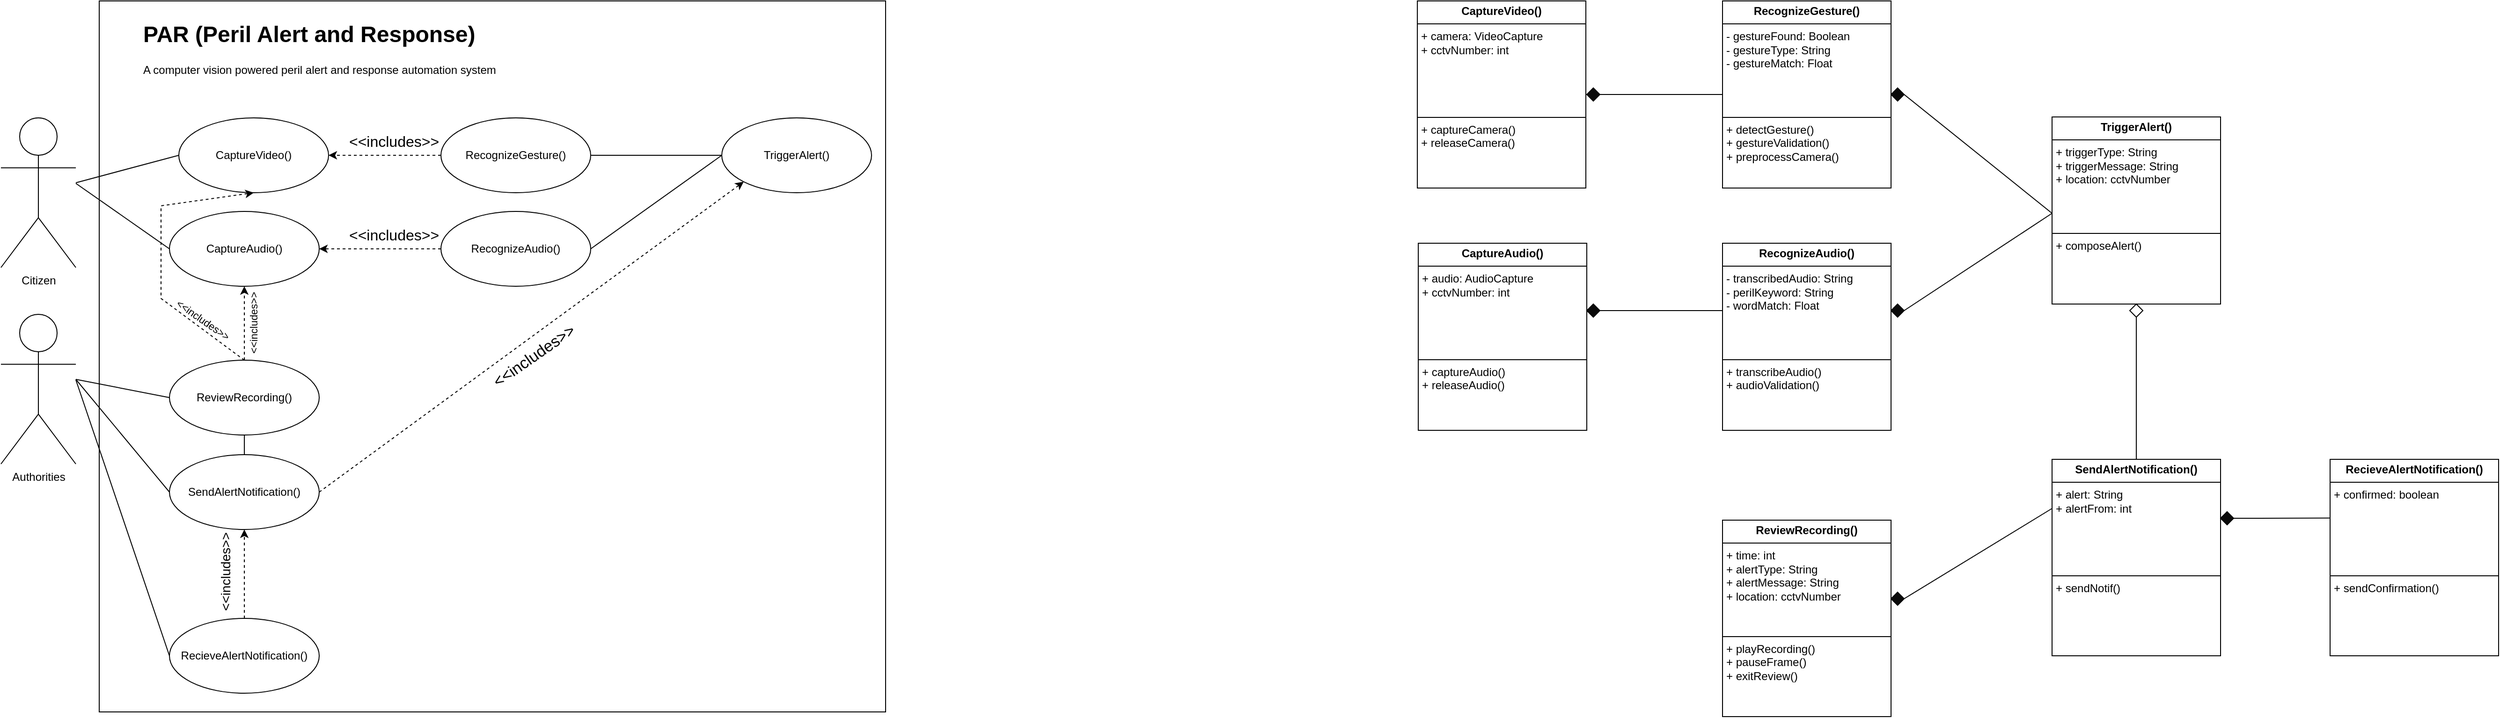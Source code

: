<mxfile version="24.5.2" type="github">
  <diagram name="Page-1" id="aL-JDZuz1ci5aaFKHha2">
    <mxGraphModel dx="2397" dy="1437" grid="1" gridSize="11" guides="1" tooltips="1" connect="1" arrows="1" fold="1" page="1" pageScale="1" pageWidth="850" pageHeight="1100" math="0" shadow="0">
      <root>
        <mxCell id="0" />
        <mxCell id="1" parent="0" />
        <mxCell id="zNkDvXEw-0MPoxfva-Qb-19" value="" style="rounded=0;whiteSpace=wrap;html=1;" parent="1" vertex="1">
          <mxGeometry x="165" y="155" width="840" height="760" as="geometry" />
        </mxCell>
        <mxCell id="zNkDvXEw-0MPoxfva-Qb-1" value="Citizen&lt;div&gt;&lt;br&gt;&lt;/div&gt;" style="shape=umlActor;verticalLabelPosition=bottom;verticalAlign=top;html=1;outlineConnect=0;" parent="1" vertex="1">
          <mxGeometry x="60" y="280" width="80" height="160" as="geometry" />
        </mxCell>
        <mxCell id="zNkDvXEw-0MPoxfva-Qb-2" value="CaptureVideo()" style="ellipse;whiteSpace=wrap;html=1;" parent="1" vertex="1">
          <mxGeometry x="250" y="280" width="160" height="80" as="geometry" />
        </mxCell>
        <mxCell id="zNkDvXEw-0MPoxfva-Qb-3" value="&lt;div&gt;Authorities&lt;/div&gt;" style="shape=umlActor;verticalLabelPosition=bottom;verticalAlign=top;html=1;outlineConnect=0;" parent="1" vertex="1">
          <mxGeometry x="60" y="490" width="80" height="160" as="geometry" />
        </mxCell>
        <mxCell id="zNkDvXEw-0MPoxfva-Qb-4" value="RecognizeGesture()" style="ellipse;whiteSpace=wrap;html=1;" parent="1" vertex="1">
          <mxGeometry x="530" y="280" width="160" height="80" as="geometry" />
        </mxCell>
        <mxCell id="zNkDvXEw-0MPoxfva-Qb-5" value="TriggerAlert()" style="ellipse;whiteSpace=wrap;html=1;" parent="1" vertex="1">
          <mxGeometry x="830" y="280" width="160" height="80" as="geometry" />
        </mxCell>
        <mxCell id="zNkDvXEw-0MPoxfva-Qb-6" value="SendAlertNotification()" style="ellipse;whiteSpace=wrap;html=1;" parent="1" vertex="1">
          <mxGeometry x="240" y="640" width="160" height="80" as="geometry" />
        </mxCell>
        <mxCell id="zNkDvXEw-0MPoxfva-Qb-7" value="ReviewRecording()" style="ellipse;whiteSpace=wrap;html=1;" parent="1" vertex="1">
          <mxGeometry x="240" y="539" width="160" height="80" as="geometry" />
        </mxCell>
        <mxCell id="zNkDvXEw-0MPoxfva-Qb-8" value="" style="endArrow=none;html=1;rounded=0;entryX=0;entryY=0.5;entryDx=0;entryDy=0;" parent="1" source="zNkDvXEw-0MPoxfva-Qb-1" target="zNkDvXEw-0MPoxfva-Qb-2" edge="1">
          <mxGeometry width="50" height="50" relative="1" as="geometry">
            <mxPoint x="170" y="460" as="sourcePoint" />
            <mxPoint x="220" y="410" as="targetPoint" />
          </mxGeometry>
        </mxCell>
        <mxCell id="zNkDvXEw-0MPoxfva-Qb-10" value="" style="endArrow=classic;html=1;rounded=0;dashed=1;exitX=0;exitY=0.5;exitDx=0;exitDy=0;entryX=1;entryY=0.5;entryDx=0;entryDy=0;" parent="1" source="zNkDvXEw-0MPoxfva-Qb-4" target="zNkDvXEw-0MPoxfva-Qb-2" edge="1">
          <mxGeometry width="50" height="50" relative="1" as="geometry">
            <mxPoint x="370" y="460" as="sourcePoint" />
            <mxPoint x="310" y="450" as="targetPoint" />
          </mxGeometry>
        </mxCell>
        <mxCell id="zNkDvXEw-0MPoxfva-Qb-12" value="&lt;font style=&quot;font-size: 16px;&quot;&gt;&amp;lt;&amp;lt;includes&amp;gt;&amp;gt;&lt;/font&gt;" style="text;html=1;align=center;verticalAlign=middle;whiteSpace=wrap;rounded=0;rotation=0;" parent="1" vertex="1">
          <mxGeometry x="450" y="290" width="60" height="30" as="geometry" />
        </mxCell>
        <mxCell id="zNkDvXEw-0MPoxfva-Qb-14" value="" style="endArrow=classic;html=1;rounded=0;dashed=1;exitX=1;exitY=0.5;exitDx=0;exitDy=0;entryX=0;entryY=1;entryDx=0;entryDy=0;" parent="1" source="zNkDvXEw-0MPoxfva-Qb-6" target="zNkDvXEw-0MPoxfva-Qb-5" edge="1">
          <mxGeometry width="50" height="50" relative="1" as="geometry">
            <mxPoint x="820" y="560" as="sourcePoint" />
            <mxPoint x="900" y="370" as="targetPoint" />
          </mxGeometry>
        </mxCell>
        <mxCell id="zNkDvXEw-0MPoxfva-Qb-15" value="&lt;font style=&quot;font-size: 17px;&quot;&gt;&amp;lt;&amp;lt;includes&amp;gt;&amp;gt;&lt;/font&gt;" style="text;html=1;align=center;verticalAlign=middle;whiteSpace=wrap;rounded=0;rotation=-35;" parent="1" vertex="1">
          <mxGeometry x="600" y="520" width="60" height="30" as="geometry" />
        </mxCell>
        <mxCell id="zNkDvXEw-0MPoxfva-Qb-16" value="" style="endArrow=none;html=1;rounded=0;entryX=0;entryY=0.5;entryDx=0;entryDy=0;" parent="1" target="zNkDvXEw-0MPoxfva-Qb-7" edge="1">
          <mxGeometry width="50" height="50" relative="1" as="geometry">
            <mxPoint x="140" y="559.5" as="sourcePoint" />
            <mxPoint x="240" y="559.5" as="targetPoint" />
          </mxGeometry>
        </mxCell>
        <mxCell id="zNkDvXEw-0MPoxfva-Qb-17" value="" style="endArrow=none;html=1;rounded=0;exitX=0.5;exitY=1;exitDx=0;exitDy=0;" parent="1" source="zNkDvXEw-0MPoxfva-Qb-7" target="zNkDvXEw-0MPoxfva-Qb-6" edge="1">
          <mxGeometry width="50" height="50" relative="1" as="geometry">
            <mxPoint x="400" y="559.66" as="sourcePoint" />
            <mxPoint x="530" y="560" as="targetPoint" />
          </mxGeometry>
        </mxCell>
        <mxCell id="zNkDvXEw-0MPoxfva-Qb-18" value="&lt;h1 style=&quot;margin-top: 0px;&quot;&gt;PAR (Peril Alert and Response)&lt;/h1&gt;&lt;p&gt;A computer vision powered peril alert and response automation system&lt;/p&gt;" style="text;html=1;whiteSpace=wrap;overflow=hidden;rounded=0;" parent="1" vertex="1">
          <mxGeometry x="210" y="170" width="420" height="120" as="geometry" />
        </mxCell>
        <mxCell id="zNkDvXEw-0MPoxfva-Qb-26" value="" style="endArrow=none;html=1;rounded=0;entryX=0;entryY=0.5;entryDx=0;entryDy=0;" parent="1" target="zNkDvXEw-0MPoxfva-Qb-6" edge="1">
          <mxGeometry width="50" height="50" relative="1" as="geometry">
            <mxPoint x="140" y="559.5" as="sourcePoint" />
            <mxPoint x="270" y="559.84" as="targetPoint" />
          </mxGeometry>
        </mxCell>
        <mxCell id="zNkDvXEw-0MPoxfva-Qb-27" value="" style="endArrow=none;html=1;rounded=0;entryX=0;entryY=0.5;entryDx=0;entryDy=0;exitX=1;exitY=0.5;exitDx=0;exitDy=0;" parent="1" source="zNkDvXEw-0MPoxfva-Qb-4" target="zNkDvXEw-0MPoxfva-Qb-5" edge="1">
          <mxGeometry width="50" height="50" relative="1" as="geometry">
            <mxPoint x="690" y="359" as="sourcePoint" />
            <mxPoint x="790" y="359" as="targetPoint" />
          </mxGeometry>
        </mxCell>
        <mxCell id="zNkDvXEw-0MPoxfva-Qb-34" value="&lt;p style=&quot;margin:0px;margin-top:4px;text-align:center;&quot;&gt;&lt;b&gt;CaptureVideo()&lt;/b&gt;&lt;/p&gt;&lt;hr size=&quot;1&quot; style=&quot;border-style:solid;&quot;&gt;&lt;p style=&quot;margin:0px;margin-left:4px;&quot;&gt;+ camera: VideoCapture&lt;/p&gt;&lt;p style=&quot;margin:0px;margin-left:4px;&quot;&gt;+ cctvNumber: int&lt;/p&gt;&lt;p style=&quot;margin:0px;margin-left:4px;&quot;&gt;&lt;br&gt;&lt;/p&gt;&lt;p style=&quot;margin:0px;margin-left:4px;&quot;&gt;&lt;br&gt;&lt;/p&gt;&lt;p style=&quot;margin:0px;margin-left:4px;&quot;&gt;&lt;br&gt;&lt;/p&gt;&lt;p style=&quot;margin:0px;margin-left:4px;&quot;&gt;&lt;br&gt;&lt;/p&gt;&lt;hr size=&quot;1&quot; style=&quot;border-style:solid;&quot;&gt;&lt;p style=&quot;margin:0px;margin-left:4px;&quot;&gt;+ captureCamera()&lt;/p&gt;&lt;p style=&quot;margin:0px;margin-left:4px;&quot;&gt;+ releaseCamera()&lt;/p&gt;&lt;p style=&quot;margin:0px;margin-left:4px;&quot;&gt;&lt;br&gt;&lt;/p&gt;" style="verticalAlign=top;align=left;overflow=fill;html=1;whiteSpace=wrap;" parent="1" vertex="1">
          <mxGeometry x="1573" y="155" width="180" height="200" as="geometry" />
        </mxCell>
        <mxCell id="zNkDvXEw-0MPoxfva-Qb-35" value="&lt;p style=&quot;margin:0px;margin-top:4px;text-align:center;&quot;&gt;&lt;b&gt;RecognizeGesture()&lt;/b&gt;&lt;/p&gt;&lt;hr size=&quot;1&quot; style=&quot;border-style:solid;&quot;&gt;&lt;p style=&quot;margin:0px;margin-left:4px;&quot;&gt;- gestureFound: Boolean&lt;/p&gt;&lt;p style=&quot;margin:0px;margin-left:4px;&quot;&gt;- gestureType: String&lt;/p&gt;&lt;p style=&quot;margin:0px;margin-left:4px;&quot;&gt;- gestureMatch: Float&lt;/p&gt;&lt;p style=&quot;margin:0px;margin-left:4px;&quot;&gt;&lt;br&gt;&lt;/p&gt;&lt;p style=&quot;margin:0px;margin-left:4px;&quot;&gt;&lt;br&gt;&lt;/p&gt;&lt;p style=&quot;margin:0px;margin-left:4px;&quot;&gt;&lt;br&gt;&lt;/p&gt;&lt;hr size=&quot;1&quot; style=&quot;border-style:solid;&quot;&gt;&lt;p style=&quot;margin:0px;margin-left:4px;&quot;&gt;+ detectGesture()&lt;/p&gt;&lt;p style=&quot;margin:0px;margin-left:4px;&quot;&gt;+ gestureValidation()&lt;/p&gt;&lt;p style=&quot;margin:0px;margin-left:4px;&quot;&gt;+ preprocessCamera()&lt;/p&gt;" style="verticalAlign=top;align=left;overflow=fill;html=1;whiteSpace=wrap;" parent="1" vertex="1">
          <mxGeometry x="1899" y="155" width="180" height="200" as="geometry" />
        </mxCell>
        <mxCell id="zNkDvXEw-0MPoxfva-Qb-36" value="&lt;p style=&quot;margin:0px;margin-top:4px;text-align:center;&quot;&gt;&lt;b&gt;TriggerAlert()&lt;/b&gt;&lt;/p&gt;&lt;hr size=&quot;1&quot; style=&quot;border-style:solid;&quot;&gt;&lt;p style=&quot;margin:0px;margin-left:4px;&quot;&gt;+ triggerType: String&lt;/p&gt;&lt;p style=&quot;margin:0px;margin-left:4px;&quot;&gt;+ triggerMessage: String&lt;/p&gt;&lt;p style=&quot;margin:0px;margin-left:4px;&quot;&gt;+ location: cctvNumber&lt;/p&gt;&lt;p style=&quot;margin:0px;margin-left:4px;&quot;&gt;&lt;br&gt;&lt;/p&gt;&lt;p style=&quot;margin:0px;margin-left:4px;&quot;&gt;&lt;br&gt;&lt;/p&gt;&lt;p style=&quot;margin:0px;margin-left:4px;&quot;&gt;&lt;br&gt;&lt;/p&gt;&lt;hr size=&quot;1&quot; style=&quot;border-style:solid;&quot;&gt;&lt;p style=&quot;margin:0px;margin-left:4px;&quot;&gt;+ composeAlert()&lt;/p&gt;" style="verticalAlign=top;align=left;overflow=fill;html=1;whiteSpace=wrap;" parent="1" vertex="1">
          <mxGeometry x="2251" y="279" width="180" height="200" as="geometry" />
        </mxCell>
        <mxCell id="zNkDvXEw-0MPoxfva-Qb-37" value="&lt;p style=&quot;margin:0px;margin-top:4px;text-align:center;&quot;&gt;&lt;b&gt;ReviewRecording()&lt;/b&gt;&lt;/p&gt;&lt;hr size=&quot;1&quot; style=&quot;border-style:solid;&quot;&gt;&lt;p style=&quot;margin:0px;margin-left:4px;&quot;&gt;+ time: int&amp;nbsp;&lt;/p&gt;&lt;p style=&quot;margin:0px;margin-left:4px;&quot;&gt;+ alertType: String&lt;/p&gt;&lt;p style=&quot;margin:0px;margin-left:4px;&quot;&gt;+ alertMessage: String&lt;/p&gt;&lt;p style=&quot;margin:0px;margin-left:4px;&quot;&gt;+ location: cctvNumber&lt;/p&gt;&lt;p style=&quot;margin:0px;margin-left:4px;&quot;&gt;&lt;br&gt;&lt;/p&gt;&lt;p style=&quot;margin:0px;margin-left:4px;&quot;&gt;&lt;br&gt;&lt;/p&gt;&lt;hr size=&quot;1&quot; style=&quot;border-style:solid;&quot;&gt;&lt;p style=&quot;margin:0px;margin-left:4px;&quot;&gt;+ playRecording()&lt;/p&gt;&lt;p style=&quot;margin:0px;margin-left:4px;&quot;&gt;+ pauseFrame()&lt;/p&gt;&lt;p style=&quot;margin:0px;margin-left:4px;&quot;&gt;+ exitReview()&lt;/p&gt;" style="verticalAlign=top;align=left;overflow=fill;html=1;whiteSpace=wrap;" parent="1" vertex="1">
          <mxGeometry x="1899" y="710" width="180" height="210" as="geometry" />
        </mxCell>
        <mxCell id="zNkDvXEw-0MPoxfva-Qb-38" value="&lt;p style=&quot;margin:0px;margin-top:4px;text-align:center;&quot;&gt;&lt;b&gt;SendAlertNotification()&lt;/b&gt;&lt;/p&gt;&lt;hr size=&quot;1&quot; style=&quot;border-style:solid;&quot;&gt;&lt;p style=&quot;margin:0px;margin-left:4px;&quot;&gt;+ alert: String&lt;/p&gt;&lt;p style=&quot;margin:0px;margin-left:4px;&quot;&gt;+ alertFrom: int&lt;/p&gt;&lt;p style=&quot;margin:0px;margin-left:4px;&quot;&gt;&lt;br&gt;&lt;/p&gt;&lt;p style=&quot;margin:0px;margin-left:4px;&quot;&gt;&lt;br&gt;&lt;/p&gt;&lt;p style=&quot;margin:0px;margin-left:4px;&quot;&gt;&lt;br&gt;&lt;/p&gt;&lt;p style=&quot;margin:0px;margin-left:4px;&quot;&gt;&lt;br&gt;&lt;/p&gt;&lt;hr size=&quot;1&quot; style=&quot;border-style:solid;&quot;&gt;&lt;p style=&quot;margin:0px;margin-left:4px;&quot;&gt;+ sendNotif()&lt;/p&gt;" style="verticalAlign=top;align=left;overflow=fill;html=1;whiteSpace=wrap;" parent="1" vertex="1">
          <mxGeometry x="2251" y="645" width="180" height="210" as="geometry" />
        </mxCell>
        <mxCell id="bf3cndLaWeig58qqCTea-2" value="CaptureAudio()" style="ellipse;whiteSpace=wrap;html=1;" parent="1" vertex="1">
          <mxGeometry x="240" y="380" width="160" height="80" as="geometry" />
        </mxCell>
        <mxCell id="bf3cndLaWeig58qqCTea-3" value="RecognizeAudio()" style="ellipse;whiteSpace=wrap;html=1;" parent="1" vertex="1">
          <mxGeometry x="530" y="380" width="160" height="80" as="geometry" />
        </mxCell>
        <mxCell id="bf3cndLaWeig58qqCTea-4" value="" style="endArrow=none;html=1;rounded=0;entryX=0;entryY=0.5;entryDx=0;entryDy=0;" parent="1" target="bf3cndLaWeig58qqCTea-2" edge="1">
          <mxGeometry width="50" height="50" relative="1" as="geometry">
            <mxPoint x="140" y="350" as="sourcePoint" />
            <mxPoint x="230" y="510" as="targetPoint" />
          </mxGeometry>
        </mxCell>
        <mxCell id="bf3cndLaWeig58qqCTea-5" value="" style="endArrow=classic;html=1;rounded=0;dashed=1;exitX=0;exitY=0.5;exitDx=0;exitDy=0;entryX=1;entryY=0.5;entryDx=0;entryDy=0;" parent="1" source="bf3cndLaWeig58qqCTea-3" target="bf3cndLaWeig58qqCTea-2" edge="1">
          <mxGeometry width="50" height="50" relative="1" as="geometry">
            <mxPoint x="380" y="560" as="sourcePoint" />
            <mxPoint x="320" y="550" as="targetPoint" />
          </mxGeometry>
        </mxCell>
        <mxCell id="bf3cndLaWeig58qqCTea-7" value="" style="endArrow=none;html=1;rounded=0;entryX=0;entryY=0.5;entryDx=0;entryDy=0;exitX=1;exitY=0.5;exitDx=0;exitDy=0;" parent="1" source="bf3cndLaWeig58qqCTea-3" target="zNkDvXEw-0MPoxfva-Qb-5" edge="1">
          <mxGeometry width="50" height="50" relative="1" as="geometry">
            <mxPoint x="700" y="369" as="sourcePoint" />
            <mxPoint x="830" y="370" as="targetPoint" />
          </mxGeometry>
        </mxCell>
        <mxCell id="bf3cndLaWeig58qqCTea-8" value="&lt;font style=&quot;font-size: 16px;&quot;&gt;&amp;lt;&amp;lt;includes&amp;gt;&amp;gt;&lt;/font&gt;" style="text;html=1;align=center;verticalAlign=middle;whiteSpace=wrap;rounded=0;rotation=0;" parent="1" vertex="1">
          <mxGeometry x="450" y="390" width="60" height="30" as="geometry" />
        </mxCell>
        <mxCell id="BThqMrL_MY4lzb3ycv1S-1" value="&lt;p style=&quot;margin:0px;margin-top:4px;text-align:center;&quot;&gt;&lt;b&gt;CaptureAudio()&lt;/b&gt;&lt;/p&gt;&lt;hr size=&quot;1&quot; style=&quot;border-style:solid;&quot;&gt;&lt;p style=&quot;margin:0px;margin-left:4px;&quot;&gt;+ audio: AudioCapture&lt;/p&gt;&lt;p style=&quot;margin:0px;margin-left:4px;&quot;&gt;+ cctvNumber: int&lt;/p&gt;&lt;p style=&quot;margin:0px;margin-left:4px;&quot;&gt;&lt;br&gt;&lt;/p&gt;&lt;p style=&quot;margin:0px;margin-left:4px;&quot;&gt;&lt;br&gt;&lt;/p&gt;&lt;p style=&quot;margin:0px;margin-left:4px;&quot;&gt;&lt;br&gt;&lt;/p&gt;&lt;p style=&quot;margin:0px;margin-left:4px;&quot;&gt;&lt;br&gt;&lt;/p&gt;&lt;hr size=&quot;1&quot; style=&quot;border-style:solid;&quot;&gt;&lt;p style=&quot;margin:0px;margin-left:4px;&quot;&gt;+ captureAudio()&lt;/p&gt;&lt;p style=&quot;margin:0px;margin-left:4px;&quot;&gt;+ releaseAudio()&lt;/p&gt;&lt;p style=&quot;margin:0px;margin-left:4px;&quot;&gt;&lt;br&gt;&lt;/p&gt;" style="verticalAlign=top;align=left;overflow=fill;html=1;whiteSpace=wrap;" vertex="1" parent="1">
          <mxGeometry x="1574" y="414" width="180" height="200" as="geometry" />
        </mxCell>
        <mxCell id="BThqMrL_MY4lzb3ycv1S-2" value="&lt;p style=&quot;margin:0px;margin-top:4px;text-align:center;&quot;&gt;&lt;b&gt;RecognizeAudio()&lt;/b&gt;&lt;/p&gt;&lt;hr size=&quot;1&quot; style=&quot;border-style:solid;&quot;&gt;&lt;p style=&quot;margin:0px;margin-left:4px;&quot;&gt;- transcribedAudio: String&lt;/p&gt;&lt;p style=&quot;margin:0px;margin-left:4px;&quot;&gt;- perilKeyword: String&lt;/p&gt;&lt;p style=&quot;margin:0px;margin-left:4px;&quot;&gt;- wordMatch: Float&lt;/p&gt;&lt;p style=&quot;margin:0px;margin-left:4px;&quot;&gt;&lt;br&gt;&lt;/p&gt;&lt;p style=&quot;margin:0px;margin-left:4px;&quot;&gt;&lt;br&gt;&lt;/p&gt;&lt;p style=&quot;margin:0px;margin-left:4px;&quot;&gt;&lt;br&gt;&lt;/p&gt;&lt;hr size=&quot;1&quot; style=&quot;border-style:solid;&quot;&gt;&lt;p style=&quot;margin:0px;margin-left:4px;&quot;&gt;+ transcribeAudio()&lt;/p&gt;&lt;p style=&quot;margin:0px;margin-left:4px;&quot;&gt;+ audioValidation()&lt;/p&gt;&lt;p style=&quot;margin:0px;margin-left:4px;&quot;&gt;&lt;br&gt;&lt;/p&gt;" style="verticalAlign=top;align=left;overflow=fill;html=1;whiteSpace=wrap;" vertex="1" parent="1">
          <mxGeometry x="1899" y="414" width="180" height="200" as="geometry" />
        </mxCell>
        <mxCell id="BThqMrL_MY4lzb3ycv1S-3" value="RecieveAlertNotification()" style="ellipse;whiteSpace=wrap;html=1;" vertex="1" parent="1">
          <mxGeometry x="240" y="815" width="160" height="80" as="geometry" />
        </mxCell>
        <mxCell id="BThqMrL_MY4lzb3ycv1S-5" value="" style="endArrow=none;html=1;rounded=0;entryX=0;entryY=0.5;entryDx=0;entryDy=0;" edge="1" parent="1" target="BThqMrL_MY4lzb3ycv1S-3">
          <mxGeometry width="50" height="50" relative="1" as="geometry">
            <mxPoint x="140" y="560" as="sourcePoint" />
            <mxPoint x="250" y="720" as="targetPoint" />
          </mxGeometry>
        </mxCell>
        <mxCell id="BThqMrL_MY4lzb3ycv1S-6" value="" style="endArrow=classic;html=1;rounded=0;dashed=1;exitX=0.5;exitY=0;exitDx=0;exitDy=0;entryX=0.5;entryY=1;entryDx=0;entryDy=0;" edge="1" parent="1" source="BThqMrL_MY4lzb3ycv1S-3" target="zNkDvXEw-0MPoxfva-Qb-6">
          <mxGeometry width="50" height="50" relative="1" as="geometry">
            <mxPoint x="410" y="720" as="sourcePoint" />
            <mxPoint x="863" y="358" as="targetPoint" />
          </mxGeometry>
        </mxCell>
        <mxCell id="BThqMrL_MY4lzb3ycv1S-7" value="&lt;font style=&quot;font-size: 14px;&quot;&gt;&amp;lt;&amp;lt;includes&amp;gt;&amp;gt;&lt;/font&gt;" style="text;html=1;align=center;verticalAlign=middle;whiteSpace=wrap;rounded=0;rotation=-90;" vertex="1" parent="1">
          <mxGeometry x="270" y="750" width="60" height="30" as="geometry" />
        </mxCell>
        <mxCell id="BThqMrL_MY4lzb3ycv1S-9" value="" style="endArrow=classic;html=1;rounded=0;dashed=1;exitX=0.5;exitY=0;exitDx=0;exitDy=0;entryX=0.5;entryY=1;entryDx=0;entryDy=0;" edge="1" parent="1" source="zNkDvXEw-0MPoxfva-Qb-7" target="bf3cndLaWeig58qqCTea-2">
          <mxGeometry width="50" height="50" relative="1" as="geometry">
            <mxPoint x="520" y="525" as="sourcePoint" />
            <mxPoint x="400" y="525" as="targetPoint" />
          </mxGeometry>
        </mxCell>
        <mxCell id="BThqMrL_MY4lzb3ycv1S-10" value="&lt;font style=&quot;font-size: 11px;&quot;&gt;&amp;lt;&amp;lt;includes&amp;gt;&amp;gt;&lt;/font&gt;" style="text;html=1;align=center;verticalAlign=middle;whiteSpace=wrap;rounded=0;rotation=-90;" vertex="1" parent="1">
          <mxGeometry x="300" y="484" width="60" height="30" as="geometry" />
        </mxCell>
        <mxCell id="BThqMrL_MY4lzb3ycv1S-11" value="" style="endArrow=classic;html=1;rounded=0;dashed=1;exitX=0.5;exitY=0;exitDx=0;exitDy=0;entryX=0.5;entryY=1;entryDx=0;entryDy=0;" edge="1" parent="1" source="zNkDvXEw-0MPoxfva-Qb-7" target="zNkDvXEw-0MPoxfva-Qb-2">
          <mxGeometry width="50" height="50" relative="1" as="geometry">
            <mxPoint x="240" y="520" as="sourcePoint" />
            <mxPoint x="250" y="455" as="targetPoint" />
            <Array as="points">
              <mxPoint x="231" y="473" />
              <mxPoint x="231" y="374" />
            </Array>
          </mxGeometry>
        </mxCell>
        <mxCell id="BThqMrL_MY4lzb3ycv1S-12" value="&lt;font style=&quot;font-size: 11px;&quot;&gt;&amp;lt;&amp;lt;includes&amp;gt;&amp;gt;&lt;/font&gt;" style="text;html=1;align=right;verticalAlign=middle;whiteSpace=wrap;rounded=0;rotation=35;" vertex="1" parent="1">
          <mxGeometry x="250" y="484" width="60" height="30" as="geometry" />
        </mxCell>
        <mxCell id="BThqMrL_MY4lzb3ycv1S-14" value="&lt;p style=&quot;margin:0px;margin-top:4px;text-align:center;&quot;&gt;&lt;b&gt;RecieveAlertNotification()&lt;/b&gt;&lt;/p&gt;&lt;hr size=&quot;1&quot; style=&quot;border-style:solid;&quot;&gt;&lt;p style=&quot;margin:0px;margin-left:4px;&quot;&gt;+ confirmed: boolean&lt;/p&gt;&lt;p style=&quot;margin:0px;margin-left:4px;&quot;&gt;&lt;br&gt;&lt;/p&gt;&lt;p style=&quot;margin:0px;margin-left:4px;&quot;&gt;&lt;br&gt;&lt;/p&gt;&lt;p style=&quot;margin:0px;margin-left:4px;&quot;&gt;&lt;br&gt;&lt;/p&gt;&lt;p style=&quot;margin:0px;margin-left:4px;&quot;&gt;&lt;br&gt;&lt;/p&gt;&lt;p style=&quot;margin:0px;margin-left:4px;&quot;&gt;&lt;br&gt;&lt;/p&gt;&lt;hr size=&quot;1&quot; style=&quot;border-style:solid;&quot;&gt;&lt;p style=&quot;margin:0px;margin-left:4px;&quot;&gt;+ sendConfirmation()&lt;/p&gt;" style="verticalAlign=top;align=left;overflow=fill;html=1;whiteSpace=wrap;" vertex="1" parent="1">
          <mxGeometry x="2548" y="645" width="180" height="210" as="geometry" />
        </mxCell>
        <mxCell id="BThqMrL_MY4lzb3ycv1S-17" value="" style="rhombus;whiteSpace=wrap;html=1;fillColor=#0A0A0A;" vertex="1" parent="1">
          <mxGeometry x="1754" y="248" width="14" height="14" as="geometry" />
        </mxCell>
        <mxCell id="BThqMrL_MY4lzb3ycv1S-22" value="" style="endArrow=none;html=1;rounded=0;entryX=0;entryY=0.5;entryDx=0;entryDy=0;exitX=1;exitY=0.5;exitDx=0;exitDy=0;" edge="1" parent="1" source="BThqMrL_MY4lzb3ycv1S-17" target="zNkDvXEw-0MPoxfva-Qb-35">
          <mxGeometry width="50" height="50" relative="1" as="geometry">
            <mxPoint x="1789" y="287" as="sourcePoint" />
            <mxPoint x="1839" y="237" as="targetPoint" />
          </mxGeometry>
        </mxCell>
        <mxCell id="BThqMrL_MY4lzb3ycv1S-23" value="" style="rhombus;whiteSpace=wrap;html=1;fillColor=#0A0A0A;" vertex="1" parent="1">
          <mxGeometry x="1754" y="479" width="14" height="14" as="geometry" />
        </mxCell>
        <mxCell id="BThqMrL_MY4lzb3ycv1S-24" value="" style="endArrow=none;html=1;rounded=0;entryX=0;entryY=0.5;entryDx=0;entryDy=0;exitX=1;exitY=0.5;exitDx=0;exitDy=0;" edge="1" parent="1" source="BThqMrL_MY4lzb3ycv1S-23">
          <mxGeometry width="50" height="50" relative="1" as="geometry">
            <mxPoint x="1789" y="518" as="sourcePoint" />
            <mxPoint x="1899" y="486" as="targetPoint" />
          </mxGeometry>
        </mxCell>
        <mxCell id="BThqMrL_MY4lzb3ycv1S-25" value="" style="rhombus;whiteSpace=wrap;html=1;fillColor=#0A0A0A;" vertex="1" parent="1">
          <mxGeometry x="2079" y="248" width="14" height="14" as="geometry" />
        </mxCell>
        <mxCell id="BThqMrL_MY4lzb3ycv1S-26" value="" style="endArrow=none;html=1;rounded=0;entryX=0;entryY=0.5;entryDx=0;entryDy=0;exitX=1;exitY=0.5;exitDx=0;exitDy=0;" edge="1" parent="1" source="BThqMrL_MY4lzb3ycv1S-25">
          <mxGeometry width="50" height="50" relative="1" as="geometry">
            <mxPoint x="2141" y="414" as="sourcePoint" />
            <mxPoint x="2251" y="382" as="targetPoint" />
          </mxGeometry>
        </mxCell>
        <mxCell id="BThqMrL_MY4lzb3ycv1S-27" value="" style="rhombus;whiteSpace=wrap;html=1;fillColor=#0A0A0A;" vertex="1" parent="1">
          <mxGeometry x="2079" y="479" width="14" height="14" as="geometry" />
        </mxCell>
        <mxCell id="BThqMrL_MY4lzb3ycv1S-28" value="" style="endArrow=none;html=1;rounded=0;exitX=1;exitY=0.5;exitDx=0;exitDy=0;entryX=0;entryY=0.515;entryDx=0;entryDy=0;entryPerimeter=0;" edge="1" parent="1" source="BThqMrL_MY4lzb3ycv1S-27" target="zNkDvXEw-0MPoxfva-Qb-36">
          <mxGeometry width="50" height="50" relative="1" as="geometry">
            <mxPoint x="2170" y="525" as="sourcePoint" />
            <mxPoint x="2251" y="380" as="targetPoint" />
          </mxGeometry>
        </mxCell>
        <mxCell id="BThqMrL_MY4lzb3ycv1S-29" value="" style="endArrow=none;html=1;rounded=0;exitX=1;exitY=0.5;exitDx=0;exitDy=0;entryX=0;entryY=0.25;entryDx=0;entryDy=0;" edge="1" parent="1" source="BThqMrL_MY4lzb3ycv1S-30" target="zNkDvXEw-0MPoxfva-Qb-38">
          <mxGeometry width="50" height="50" relative="1" as="geometry">
            <mxPoint x="2104" y="801" as="sourcePoint" />
            <mxPoint x="2262" y="697" as="targetPoint" />
          </mxGeometry>
        </mxCell>
        <mxCell id="BThqMrL_MY4lzb3ycv1S-30" value="" style="rhombus;whiteSpace=wrap;html=1;fillColor=#0A0A0A;" vertex="1" parent="1">
          <mxGeometry x="2079" y="787" width="14" height="14" as="geometry" />
        </mxCell>
        <mxCell id="BThqMrL_MY4lzb3ycv1S-31" value="" style="rhombus;whiteSpace=wrap;html=1;fillColor=none;" vertex="1" parent="1">
          <mxGeometry x="2334" y="479" width="14" height="14" as="geometry" />
        </mxCell>
        <mxCell id="BThqMrL_MY4lzb3ycv1S-32" value="" style="endArrow=none;html=1;rounded=0;exitX=0.5;exitY=0;exitDx=0;exitDy=0;entryX=0.5;entryY=1;entryDx=0;entryDy=0;" edge="1" parent="1" source="zNkDvXEw-0MPoxfva-Qb-38" target="BThqMrL_MY4lzb3ycv1S-31">
          <mxGeometry width="50" height="50" relative="1" as="geometry">
            <mxPoint x="2104" y="805" as="sourcePoint" />
            <mxPoint x="2273" y="709" as="targetPoint" />
          </mxGeometry>
        </mxCell>
        <mxCell id="BThqMrL_MY4lzb3ycv1S-33" value="" style="rhombus;whiteSpace=wrap;html=1;fillColor=#0A0A0A;" vertex="1" parent="1">
          <mxGeometry x="2431" y="701" width="14" height="14" as="geometry" />
        </mxCell>
        <mxCell id="BThqMrL_MY4lzb3ycv1S-35" value="" style="endArrow=none;html=1;rounded=0;exitX=1;exitY=0.5;exitDx=0;exitDy=0;entryX=-0.003;entryY=0.299;entryDx=0;entryDy=0;entryPerimeter=0;" edge="1" parent="1" source="BThqMrL_MY4lzb3ycv1S-33" target="BThqMrL_MY4lzb3ycv1S-14">
          <mxGeometry width="50" height="50" relative="1" as="geometry">
            <mxPoint x="2104" y="805" as="sourcePoint" />
            <mxPoint x="2262" y="709" as="targetPoint" />
          </mxGeometry>
        </mxCell>
      </root>
    </mxGraphModel>
  </diagram>
</mxfile>
